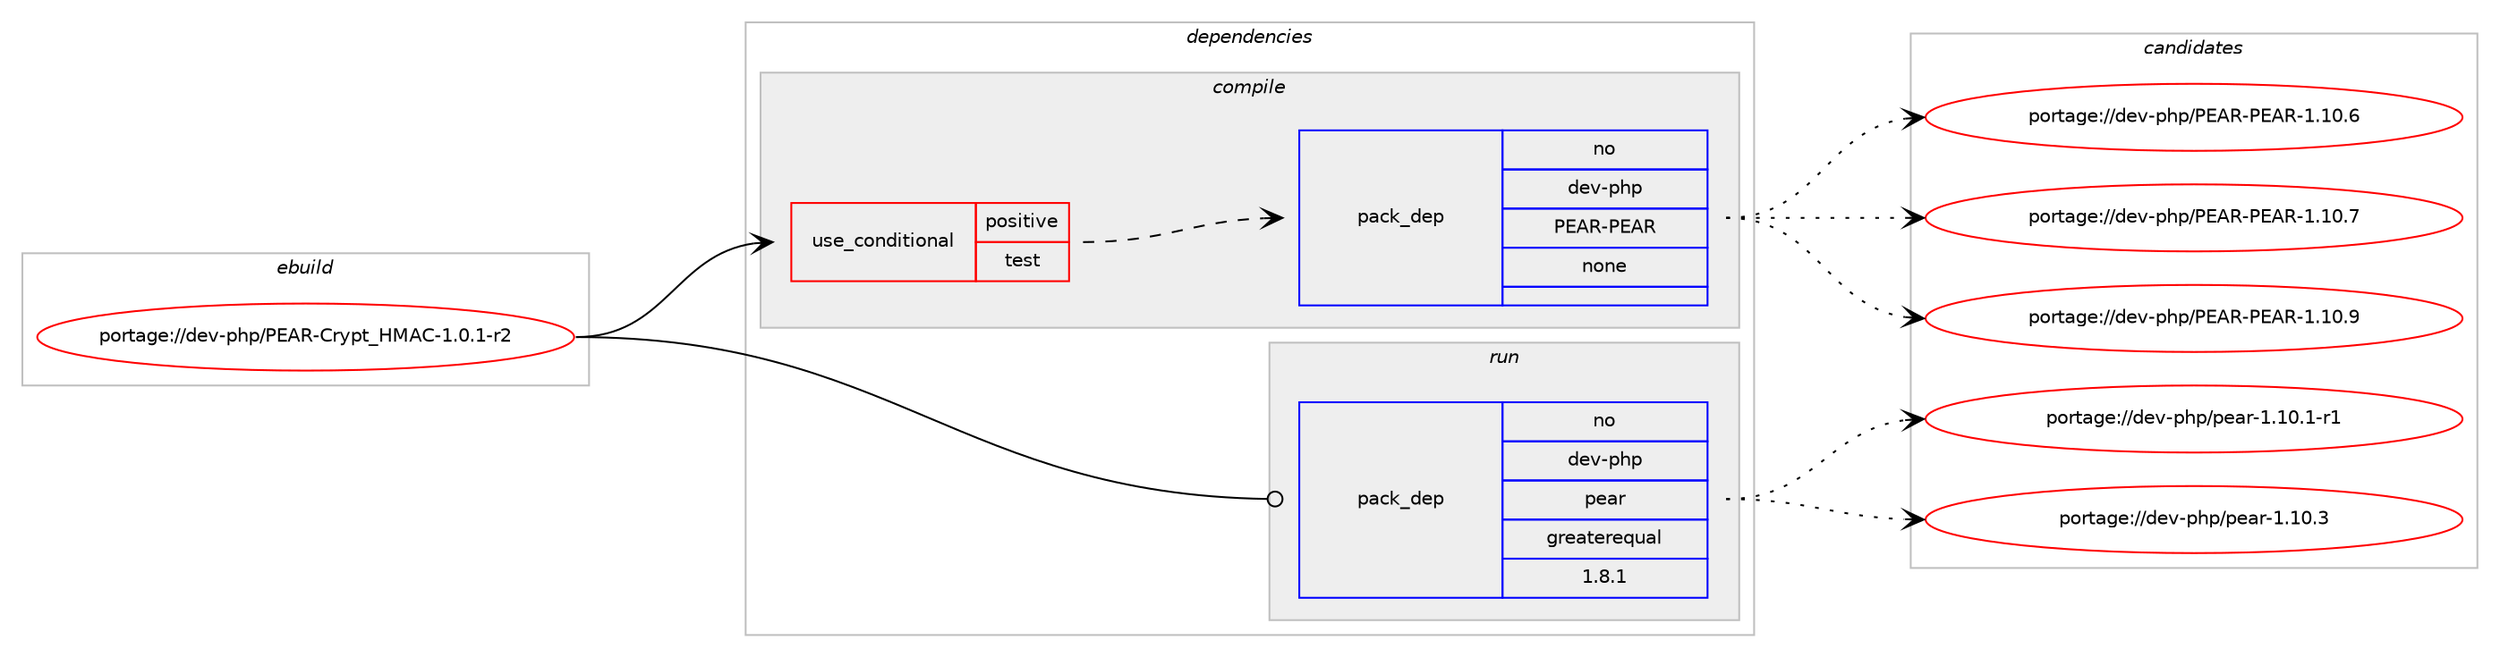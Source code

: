 digraph prolog {

# *************
# Graph options
# *************

newrank=true;
concentrate=true;
compound=true;
graph [rankdir=LR,fontname=Helvetica,fontsize=10,ranksep=1.5];#, ranksep=2.5, nodesep=0.2];
edge  [arrowhead=vee];
node  [fontname=Helvetica,fontsize=10];

# **********
# The ebuild
# **********

subgraph cluster_leftcol {
color=gray;
rank=same;
label=<<i>ebuild</i>>;
id [label="portage://dev-php/PEAR-Crypt_HMAC-1.0.1-r2", color=red, width=4, href="../dev-php/PEAR-Crypt_HMAC-1.0.1-r2.svg"];
}

# ****************
# The dependencies
# ****************

subgraph cluster_midcol {
color=gray;
label=<<i>dependencies</i>>;
subgraph cluster_compile {
fillcolor="#eeeeee";
style=filled;
label=<<i>compile</i>>;
subgraph cond23961 {
dependency123970 [label=<<TABLE BORDER="0" CELLBORDER="1" CELLSPACING="0" CELLPADDING="4"><TR><TD ROWSPAN="3" CELLPADDING="10">use_conditional</TD></TR><TR><TD>positive</TD></TR><TR><TD>test</TD></TR></TABLE>>, shape=none, color=red];
subgraph pack96811 {
dependency123971 [label=<<TABLE BORDER="0" CELLBORDER="1" CELLSPACING="0" CELLPADDING="4" WIDTH="220"><TR><TD ROWSPAN="6" CELLPADDING="30">pack_dep</TD></TR><TR><TD WIDTH="110">no</TD></TR><TR><TD>dev-php</TD></TR><TR><TD>PEAR-PEAR</TD></TR><TR><TD>none</TD></TR><TR><TD></TD></TR></TABLE>>, shape=none, color=blue];
}
dependency123970:e -> dependency123971:w [weight=20,style="dashed",arrowhead="vee"];
}
id:e -> dependency123970:w [weight=20,style="solid",arrowhead="vee"];
}
subgraph cluster_compileandrun {
fillcolor="#eeeeee";
style=filled;
label=<<i>compile and run</i>>;
}
subgraph cluster_run {
fillcolor="#eeeeee";
style=filled;
label=<<i>run</i>>;
subgraph pack96812 {
dependency123972 [label=<<TABLE BORDER="0" CELLBORDER="1" CELLSPACING="0" CELLPADDING="4" WIDTH="220"><TR><TD ROWSPAN="6" CELLPADDING="30">pack_dep</TD></TR><TR><TD WIDTH="110">no</TD></TR><TR><TD>dev-php</TD></TR><TR><TD>pear</TD></TR><TR><TD>greaterequal</TD></TR><TR><TD>1.8.1</TD></TR></TABLE>>, shape=none, color=blue];
}
id:e -> dependency123972:w [weight=20,style="solid",arrowhead="odot"];
}
}

# **************
# The candidates
# **************

subgraph cluster_choices {
rank=same;
color=gray;
label=<<i>candidates</i>>;

subgraph choice96811 {
color=black;
nodesep=1;
choiceportage100101118451121041124780696582458069658245494649484654 [label="portage://dev-php/PEAR-PEAR-1.10.6", color=red, width=4,href="../dev-php/PEAR-PEAR-1.10.6.svg"];
choiceportage100101118451121041124780696582458069658245494649484655 [label="portage://dev-php/PEAR-PEAR-1.10.7", color=red, width=4,href="../dev-php/PEAR-PEAR-1.10.7.svg"];
choiceportage100101118451121041124780696582458069658245494649484657 [label="portage://dev-php/PEAR-PEAR-1.10.9", color=red, width=4,href="../dev-php/PEAR-PEAR-1.10.9.svg"];
dependency123971:e -> choiceportage100101118451121041124780696582458069658245494649484654:w [style=dotted,weight="100"];
dependency123971:e -> choiceportage100101118451121041124780696582458069658245494649484655:w [style=dotted,weight="100"];
dependency123971:e -> choiceportage100101118451121041124780696582458069658245494649484657:w [style=dotted,weight="100"];
}
subgraph choice96812 {
color=black;
nodesep=1;
choiceportage100101118451121041124711210197114454946494846494511449 [label="portage://dev-php/pear-1.10.1-r1", color=red, width=4,href="../dev-php/pear-1.10.1-r1.svg"];
choiceportage10010111845112104112471121019711445494649484651 [label="portage://dev-php/pear-1.10.3", color=red, width=4,href="../dev-php/pear-1.10.3.svg"];
dependency123972:e -> choiceportage100101118451121041124711210197114454946494846494511449:w [style=dotted,weight="100"];
dependency123972:e -> choiceportage10010111845112104112471121019711445494649484651:w [style=dotted,weight="100"];
}
}

}
